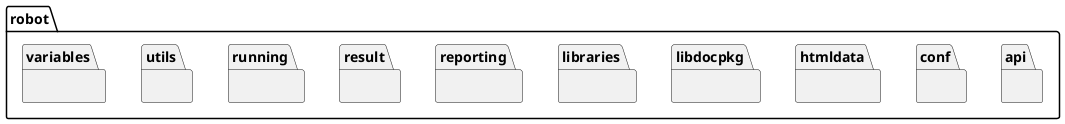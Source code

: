 @startuml
'https://plantuml.com/class-diagram

package robot{
    package api{}
    package conf{}
    package htmldata{}
    package libdocpkg{}
    package libraries{}
    package reporting{}
    package result{}
    package running{}
    package utils{}
    package variables{}
}

@enduml